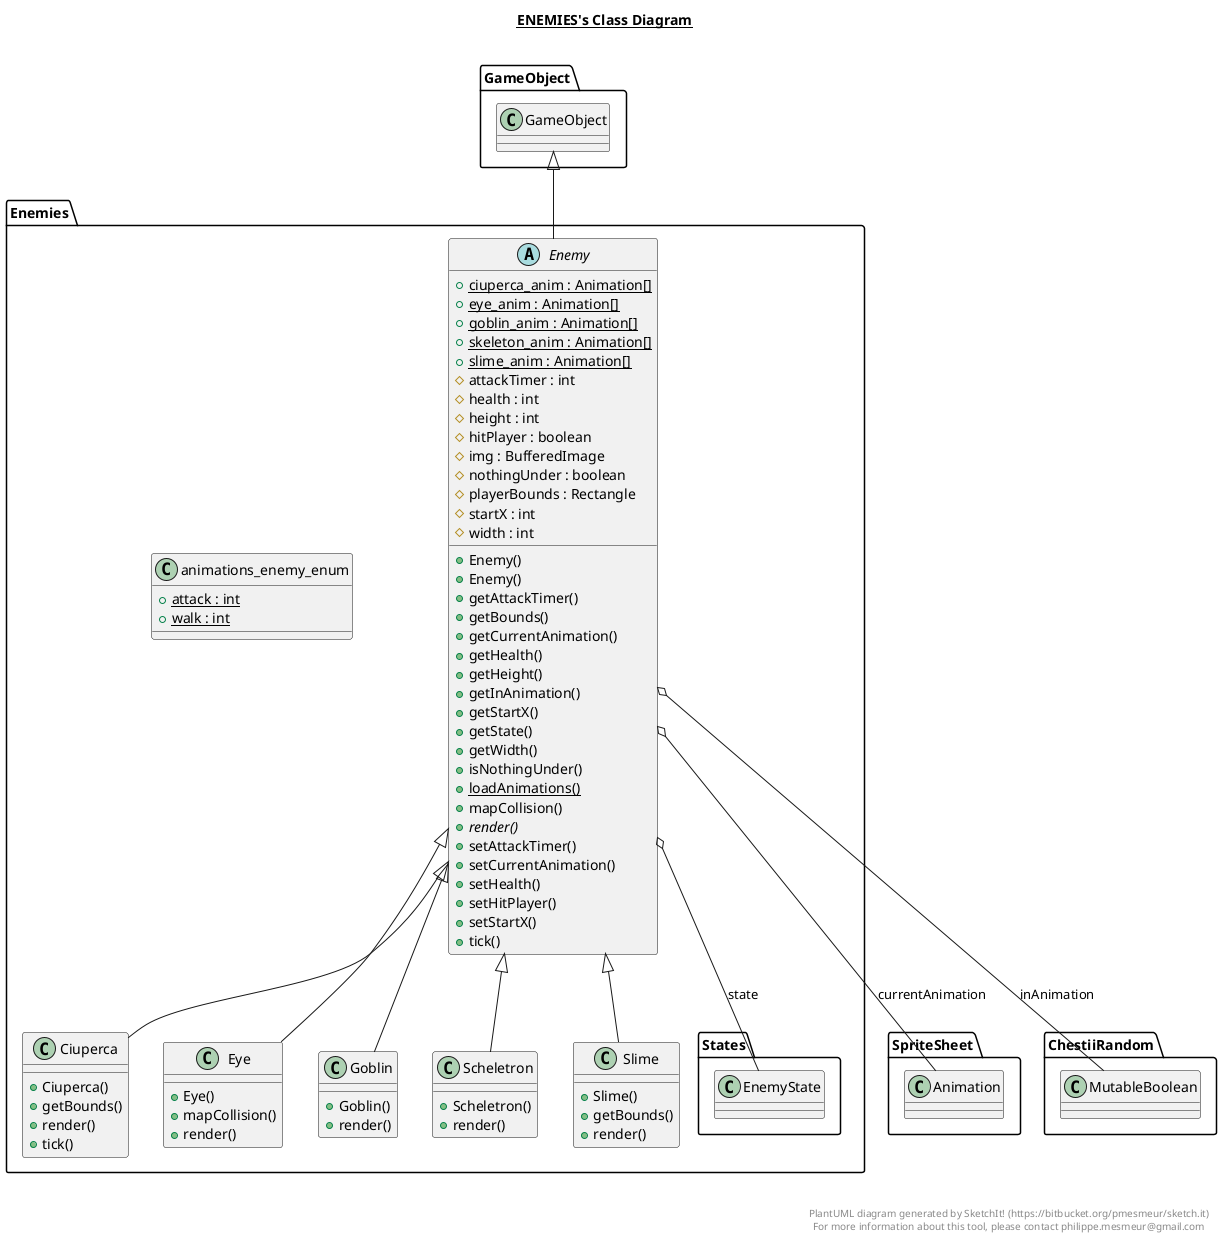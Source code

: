 @startuml

title __ENEMIES's Class Diagram__\n

  namespace Enemies {
    class Enemies.Ciuperca {
        + Ciuperca()
        + getBounds()
        + render()
        + tick()
    }
  }
  

  namespace Enemies {
    abstract class Enemies.Enemy {
        {static} + ciuperca_anim : Animation[]
        {static} + eye_anim : Animation[]
        {static} + goblin_anim : Animation[]
        {static} + skeleton_anim : Animation[]
        {static} + slime_anim : Animation[]
        # attackTimer : int
        # health : int
        # height : int
        # hitPlayer : boolean
        # img : BufferedImage
        # nothingUnder : boolean
        # playerBounds : Rectangle
        # startX : int
        # width : int
        + Enemy()
        + Enemy()
        + getAttackTimer()
        + getBounds()
        + getCurrentAnimation()
        + getHealth()
        + getHeight()
        + getInAnimation()
        + getStartX()
        + getState()
        + getWidth()
        + isNothingUnder()
        {static} + loadAnimations()
        + mapCollision()
        {abstract} + render()
        + setAttackTimer()
        + setCurrentAnimation()
        + setHealth()
        + setHitPlayer()
        + setStartX()
        + tick()
    }
  }
  

  namespace Enemies {
    class Enemies.Eye {
        + Eye()
        + mapCollision()
        + render()
    }
  }
  

  namespace Enemies {
    class Enemies.Goblin {
        + Goblin()
        + render()
    }
  }
  

  namespace Enemies {
    class Enemies.Scheletron {
        + Scheletron()
        + render()
    }
  }
  

  namespace Enemies {
    class Enemies.Slime {
        + Slime()
        + getBounds()
        + render()
    }
  }
  

  namespace Enemies {
    class Enemies.animations_enemy_enum {
        {static} + attack : int
        {static} + walk : int
    }
  }
  

  Enemies.Ciuperca -up-|> Enemies.Enemy
  Enemies.Enemy -up-|> GameObject.GameObject
  Enemies.Enemy o-- SpriteSheet.Animation : currentAnimation
  Enemies.Enemy o-- ChestiiRandom.MutableBoolean : inAnimation
  Enemies.Enemy o-- Enemies.States.EnemyState : state
  Enemies.Eye -up-|> Enemies.Enemy
  Enemies.Goblin -up-|> Enemies.Enemy
  Enemies.Scheletron -up-|> Enemies.Enemy
  Enemies.Slime -up-|> Enemies.Enemy


right footer


PlantUML diagram generated by SketchIt! (https://bitbucket.org/pmesmeur/sketch.it)
For more information about this tool, please contact philippe.mesmeur@gmail.com
endfooter

@enduml
